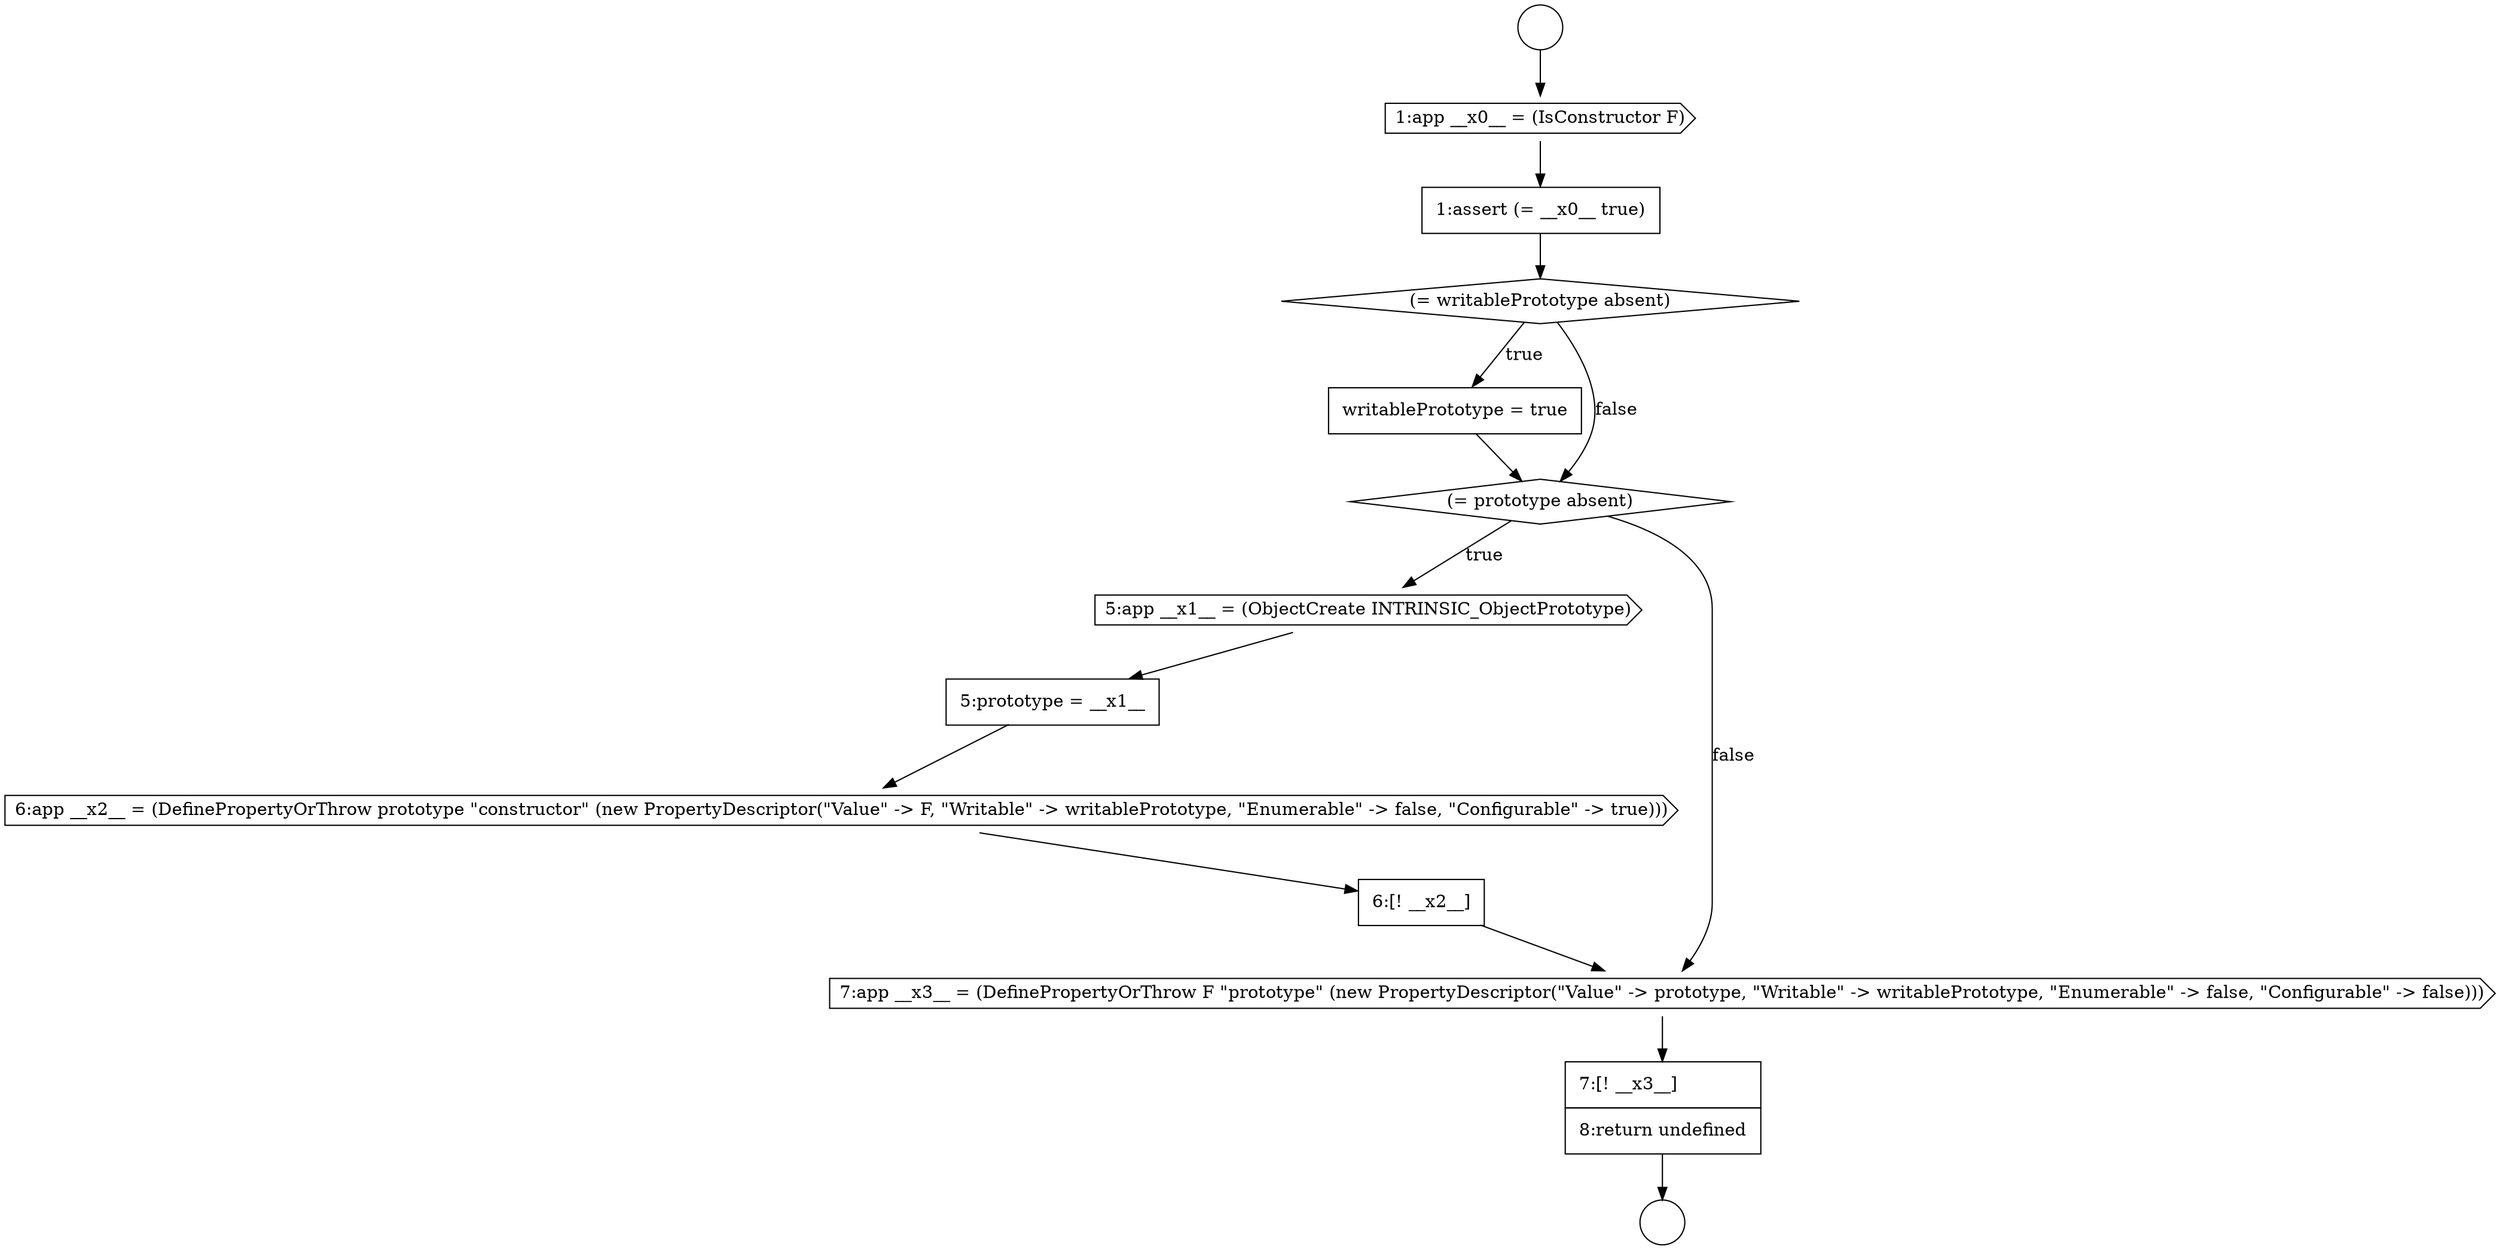 digraph {
  node2072 [shape=none, margin=0, label=<<font color="black">
    <table border="0" cellborder="1" cellspacing="0" cellpadding="10">
      <tr><td align="left">writablePrototype = true</td></tr>
    </table>
  </font>> color="black" fillcolor="white" style=filled]
  node2077 [shape=none, margin=0, label=<<font color="black">
    <table border="0" cellborder="1" cellspacing="0" cellpadding="10">
      <tr><td align="left">6:[! __x2__]</td></tr>
    </table>
  </font>> color="black" fillcolor="white" style=filled]
  node2067 [shape=circle label=" " color="black" fillcolor="white" style=filled]
  node2073 [shape=diamond, label=<<font color="black">(= prototype absent)</font>> color="black" fillcolor="white" style=filled]
  node2068 [shape=circle label=" " color="black" fillcolor="white" style=filled]
  node2076 [shape=cds, label=<<font color="black">6:app __x2__ = (DefinePropertyOrThrow prototype &quot;constructor&quot; (new PropertyDescriptor(&quot;Value&quot; -&gt; F, &quot;Writable&quot; -&gt; writablePrototype, &quot;Enumerable&quot; -&gt; false, &quot;Configurable&quot; -&gt; true)))</font>> color="black" fillcolor="white" style=filled]
  node2079 [shape=none, margin=0, label=<<font color="black">
    <table border="0" cellborder="1" cellspacing="0" cellpadding="10">
      <tr><td align="left">7:[! __x3__]</td></tr>
      <tr><td align="left">8:return undefined</td></tr>
    </table>
  </font>> color="black" fillcolor="white" style=filled]
  node2070 [shape=none, margin=0, label=<<font color="black">
    <table border="0" cellborder="1" cellspacing="0" cellpadding="10">
      <tr><td align="left">1:assert (= __x0__ true)</td></tr>
    </table>
  </font>> color="black" fillcolor="white" style=filled]
  node2074 [shape=cds, label=<<font color="black">5:app __x1__ = (ObjectCreate INTRINSIC_ObjectPrototype)</font>> color="black" fillcolor="white" style=filled]
  node2075 [shape=none, margin=0, label=<<font color="black">
    <table border="0" cellborder="1" cellspacing="0" cellpadding="10">
      <tr><td align="left">5:prototype = __x1__</td></tr>
    </table>
  </font>> color="black" fillcolor="white" style=filled]
  node2069 [shape=cds, label=<<font color="black">1:app __x0__ = (IsConstructor F)</font>> color="black" fillcolor="white" style=filled]
  node2078 [shape=cds, label=<<font color="black">7:app __x3__ = (DefinePropertyOrThrow F &quot;prototype&quot; (new PropertyDescriptor(&quot;Value&quot; -&gt; prototype, &quot;Writable&quot; -&gt; writablePrototype, &quot;Enumerable&quot; -&gt; false, &quot;Configurable&quot; -&gt; false)))</font>> color="black" fillcolor="white" style=filled]
  node2071 [shape=diamond, label=<<font color="black">(= writablePrototype absent)</font>> color="black" fillcolor="white" style=filled]
  node2072 -> node2073 [ color="black"]
  node2076 -> node2077 [ color="black"]
  node2073 -> node2074 [label=<<font color="black">true</font>> color="black"]
  node2073 -> node2078 [label=<<font color="black">false</font>> color="black"]
  node2069 -> node2070 [ color="black"]
  node2077 -> node2078 [ color="black"]
  node2075 -> node2076 [ color="black"]
  node2071 -> node2072 [label=<<font color="black">true</font>> color="black"]
  node2071 -> node2073 [label=<<font color="black">false</font>> color="black"]
  node2074 -> node2075 [ color="black"]
  node2070 -> node2071 [ color="black"]
  node2078 -> node2079 [ color="black"]
  node2079 -> node2068 [ color="black"]
  node2067 -> node2069 [ color="black"]
}

